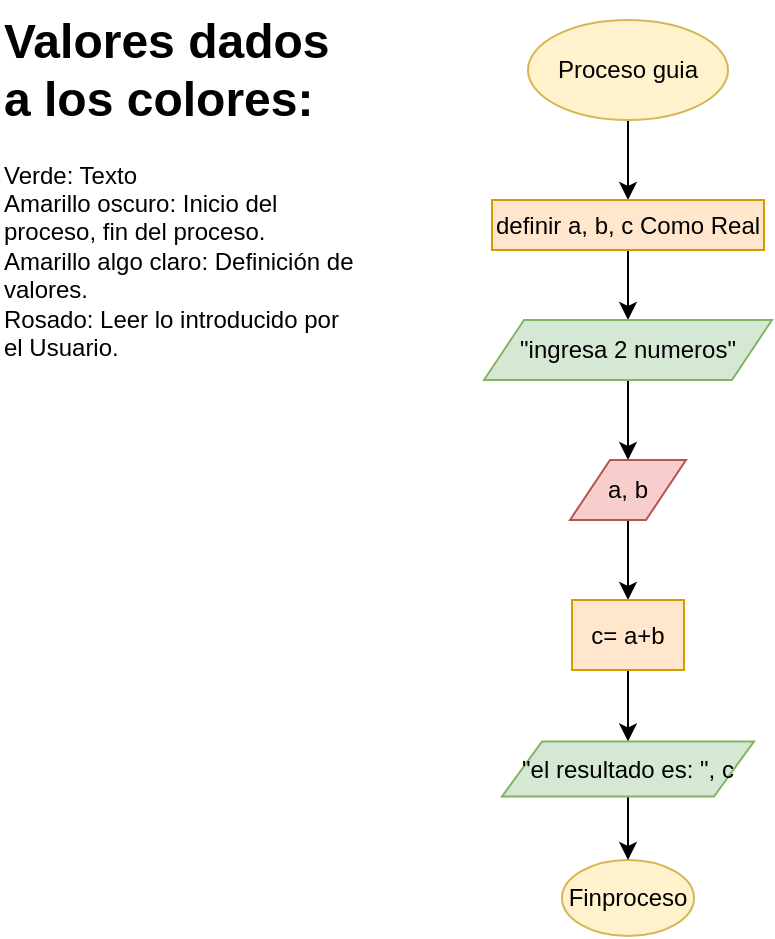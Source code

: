 <mxfile version="24.3.1" type="device" pages="2">
  <diagram name="Copia de Página-1" id="oSMtSQXer3AQWSs_yblX">
    <mxGraphModel dx="1050" dy="761" grid="1" gridSize="10" guides="1" tooltips="1" connect="1" arrows="1" fold="1" page="1" pageScale="1" pageWidth="827" pageHeight="1169" math="0" shadow="0">
      <root>
        <mxCell id="ITZqCjDKTqbUzmalmDnB-0" />
        <mxCell id="ITZqCjDKTqbUzmalmDnB-1" parent="ITZqCjDKTqbUzmalmDnB-0" />
        <mxCell id="ITZqCjDKTqbUzmalmDnB-2" value="" style="edgeStyle=orthogonalEdgeStyle;rounded=0;orthogonalLoop=1;jettySize=auto;html=1;" edge="1" parent="ITZqCjDKTqbUzmalmDnB-1" source="ITZqCjDKTqbUzmalmDnB-3" target="ITZqCjDKTqbUzmalmDnB-5">
          <mxGeometry relative="1" as="geometry" />
        </mxCell>
        <mxCell id="ITZqCjDKTqbUzmalmDnB-3" value="Proceso guia" style="ellipse;whiteSpace=wrap;html=1;fillColor=#fff2cc;strokeColor=#d6b656;" vertex="1" parent="ITZqCjDKTqbUzmalmDnB-1">
          <mxGeometry x="364" y="210" width="100" height="50" as="geometry" />
        </mxCell>
        <mxCell id="ITZqCjDKTqbUzmalmDnB-4" value="" style="edgeStyle=orthogonalEdgeStyle;rounded=0;orthogonalLoop=1;jettySize=auto;html=1;" edge="1" parent="ITZqCjDKTqbUzmalmDnB-1" source="ITZqCjDKTqbUzmalmDnB-5" target="ITZqCjDKTqbUzmalmDnB-7">
          <mxGeometry relative="1" as="geometry" />
        </mxCell>
        <mxCell id="ITZqCjDKTqbUzmalmDnB-5" value="definir a, b, c Como Real" style="whiteSpace=wrap;html=1;fillColor=#ffe6cc;strokeColor=#d79b00;" vertex="1" parent="ITZqCjDKTqbUzmalmDnB-1">
          <mxGeometry x="346" y="300" width="136" height="25" as="geometry" />
        </mxCell>
        <mxCell id="ITZqCjDKTqbUzmalmDnB-6" value="" style="edgeStyle=orthogonalEdgeStyle;rounded=0;orthogonalLoop=1;jettySize=auto;html=1;" edge="1" parent="ITZqCjDKTqbUzmalmDnB-1" source="ITZqCjDKTqbUzmalmDnB-7" target="ITZqCjDKTqbUzmalmDnB-9">
          <mxGeometry relative="1" as="geometry" />
        </mxCell>
        <mxCell id="ITZqCjDKTqbUzmalmDnB-7" value="&quot;ingresa 2 numeros&quot;" style="shape=parallelogram;perimeter=parallelogramPerimeter;whiteSpace=wrap;html=1;fixedSize=1;fillColor=#d5e8d4;strokeColor=#82b366;" vertex="1" parent="ITZqCjDKTqbUzmalmDnB-1">
          <mxGeometry x="342" y="360" width="144" height="30" as="geometry" />
        </mxCell>
        <mxCell id="ITZqCjDKTqbUzmalmDnB-8" value="" style="edgeStyle=orthogonalEdgeStyle;rounded=0;orthogonalLoop=1;jettySize=auto;html=1;" edge="1" parent="ITZqCjDKTqbUzmalmDnB-1" source="ITZqCjDKTqbUzmalmDnB-9" target="ITZqCjDKTqbUzmalmDnB-11">
          <mxGeometry relative="1" as="geometry" />
        </mxCell>
        <mxCell id="ITZqCjDKTqbUzmalmDnB-9" value="a, b" style="shape=parallelogram;perimeter=parallelogramPerimeter;whiteSpace=wrap;html=1;fixedSize=1;fillColor=#f8cecc;strokeColor=#b85450;" vertex="1" parent="ITZqCjDKTqbUzmalmDnB-1">
          <mxGeometry x="385" y="430" width="58" height="30" as="geometry" />
        </mxCell>
        <mxCell id="ITZqCjDKTqbUzmalmDnB-10" value="" style="edgeStyle=orthogonalEdgeStyle;rounded=0;orthogonalLoop=1;jettySize=auto;html=1;" edge="1" parent="ITZqCjDKTqbUzmalmDnB-1" source="ITZqCjDKTqbUzmalmDnB-11" target="ITZqCjDKTqbUzmalmDnB-14">
          <mxGeometry relative="1" as="geometry" />
        </mxCell>
        <mxCell id="ITZqCjDKTqbUzmalmDnB-11" value="c= a+b" style="whiteSpace=wrap;html=1;fillColor=#ffe6cc;strokeColor=#d79b00;" vertex="1" parent="ITZqCjDKTqbUzmalmDnB-1">
          <mxGeometry x="386" y="500" width="56" height="35" as="geometry" />
        </mxCell>
        <mxCell id="ITZqCjDKTqbUzmalmDnB-12" value="Finproceso" style="ellipse;whiteSpace=wrap;html=1;fillColor=#fff2cc;strokeColor=#d6b656;" vertex="1" parent="ITZqCjDKTqbUzmalmDnB-1">
          <mxGeometry x="381" y="630" width="66" height="38" as="geometry" />
        </mxCell>
        <mxCell id="ITZqCjDKTqbUzmalmDnB-13" value="" style="edgeStyle=orthogonalEdgeStyle;rounded=0;orthogonalLoop=1;jettySize=auto;html=1;" edge="1" parent="ITZqCjDKTqbUzmalmDnB-1" source="ITZqCjDKTqbUzmalmDnB-14" target="ITZqCjDKTqbUzmalmDnB-12">
          <mxGeometry relative="1" as="geometry" />
        </mxCell>
        <mxCell id="ITZqCjDKTqbUzmalmDnB-14" value="&quot;el resultado es: &quot;, c" style="shape=parallelogram;perimeter=parallelogramPerimeter;whiteSpace=wrap;html=1;fixedSize=1;fillColor=#d5e8d4;strokeColor=#82b366;" vertex="1" parent="ITZqCjDKTqbUzmalmDnB-1">
          <mxGeometry x="351" y="570.75" width="126" height="27.5" as="geometry" />
        </mxCell>
        <mxCell id="ITZqCjDKTqbUzmalmDnB-15" value="&lt;h1 style=&quot;margin-top: 0px;&quot;&gt;Valores dados a los colores:&lt;/h1&gt;&lt;div&gt;Verde: Texto&lt;/div&gt;&lt;div&gt;Amarillo oscuro: Inicio del proceso, fin del proceso.&lt;/div&gt;&lt;div&gt;Amarillo algo claro: Definición de valores.&lt;/div&gt;&lt;div&gt;Rosado: Leer lo introducido por el Usuario.&lt;/div&gt;&lt;div&gt;&lt;br&gt;&lt;/div&gt;&lt;div&gt;&lt;br&gt;&lt;/div&gt;" style="text;html=1;whiteSpace=wrap;overflow=hidden;rounded=0;" vertex="1" parent="ITZqCjDKTqbUzmalmDnB-1">
          <mxGeometry x="100" y="200" width="180" height="185" as="geometry" />
        </mxCell>
      </root>
    </mxGraphModel>
  </diagram>
  <diagram id="0-2BrAk_RiTmaO4D_WAF" name="Página-2">
    <mxGraphModel dx="1050" dy="761" grid="1" gridSize="10" guides="1" tooltips="1" connect="1" arrows="1" fold="1" page="1" pageScale="1" pageWidth="827" pageHeight="1169" math="0" shadow="0">
      <root>
        <mxCell id="0" />
        <mxCell id="1" parent="0" />
      </root>
    </mxGraphModel>
  </diagram>
</mxfile>
